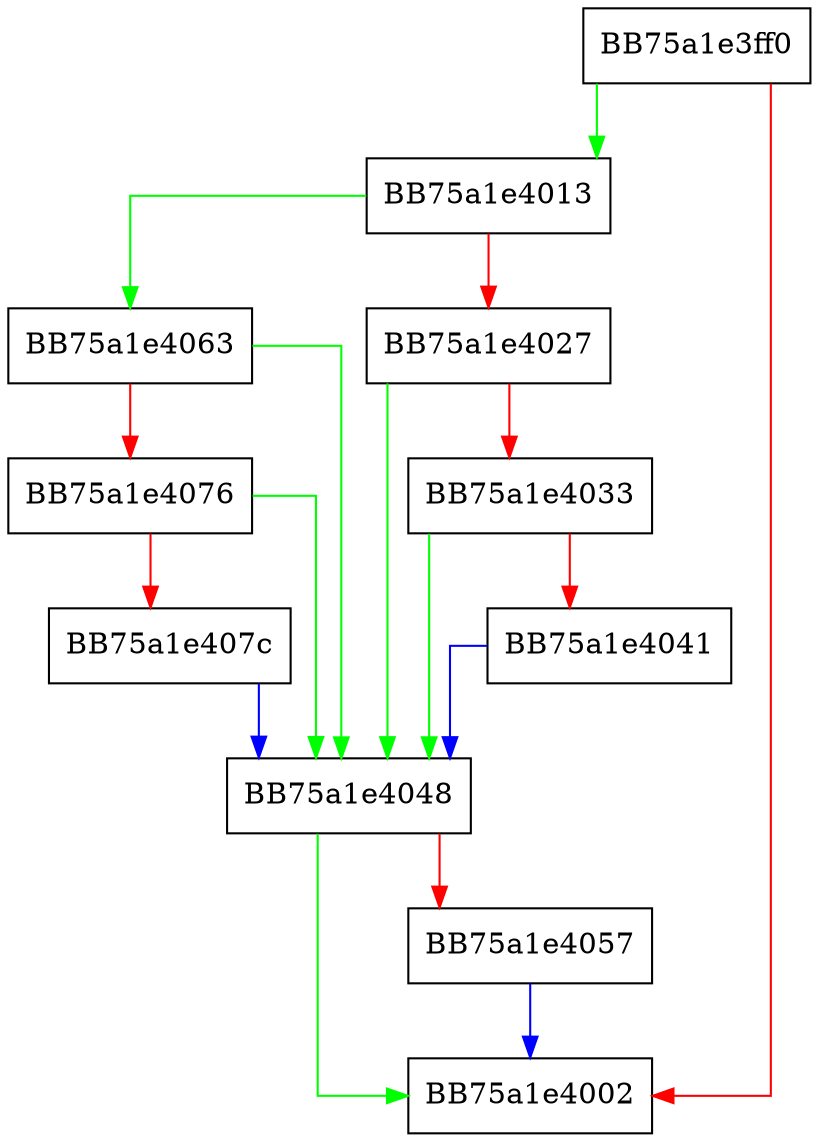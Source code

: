 digraph IsAmsiProcess {
  node [shape="box"];
  graph [splines=ortho];
  BB75a1e3ff0 -> BB75a1e4013 [color="green"];
  BB75a1e3ff0 -> BB75a1e4002 [color="red"];
  BB75a1e4013 -> BB75a1e4063 [color="green"];
  BB75a1e4013 -> BB75a1e4027 [color="red"];
  BB75a1e4027 -> BB75a1e4048 [color="green"];
  BB75a1e4027 -> BB75a1e4033 [color="red"];
  BB75a1e4033 -> BB75a1e4048 [color="green"];
  BB75a1e4033 -> BB75a1e4041 [color="red"];
  BB75a1e4041 -> BB75a1e4048 [color="blue"];
  BB75a1e4048 -> BB75a1e4002 [color="green"];
  BB75a1e4048 -> BB75a1e4057 [color="red"];
  BB75a1e4057 -> BB75a1e4002 [color="blue"];
  BB75a1e4063 -> BB75a1e4048 [color="green"];
  BB75a1e4063 -> BB75a1e4076 [color="red"];
  BB75a1e4076 -> BB75a1e4048 [color="green"];
  BB75a1e4076 -> BB75a1e407c [color="red"];
  BB75a1e407c -> BB75a1e4048 [color="blue"];
}